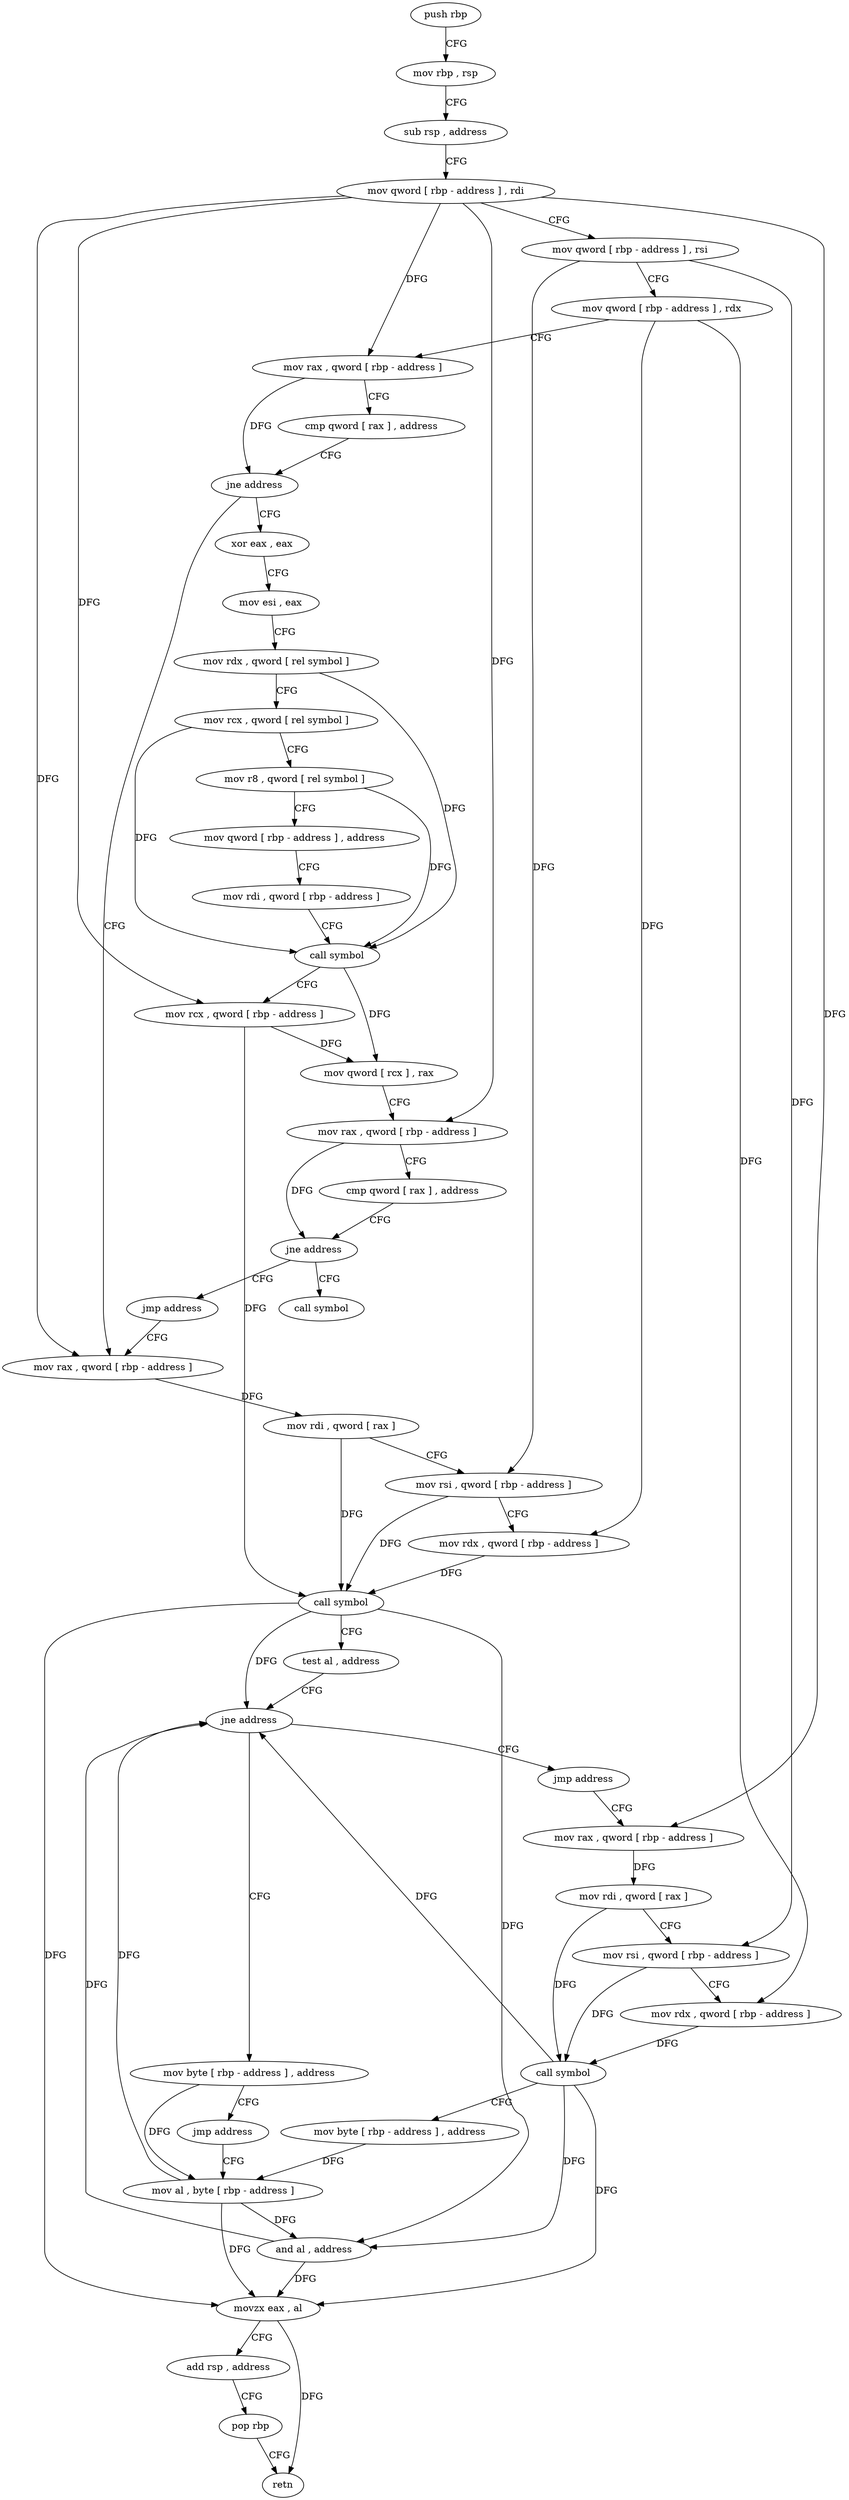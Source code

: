 digraph "func" {
"214304" [label = "push rbp" ]
"214305" [label = "mov rbp , rsp" ]
"214308" [label = "sub rsp , address" ]
"214312" [label = "mov qword [ rbp - address ] , rdi" ]
"214316" [label = "mov qword [ rbp - address ] , rsi" ]
"214320" [label = "mov qword [ rbp - address ] , rdx" ]
"214324" [label = "mov rax , qword [ rbp - address ]" ]
"214328" [label = "cmp qword [ rax ] , address" ]
"214332" [label = "jne address" ]
"214411" [label = "mov rax , qword [ rbp - address ]" ]
"214338" [label = "xor eax , eax" ]
"214415" [label = "mov rdi , qword [ rax ]" ]
"214418" [label = "mov rsi , qword [ rbp - address ]" ]
"214422" [label = "mov rdx , qword [ rbp - address ]" ]
"214426" [label = "call symbol" ]
"214431" [label = "test al , address" ]
"214433" [label = "jne address" ]
"214444" [label = "mov byte [ rbp - address ] , address" ]
"214439" [label = "jmp address" ]
"214340" [label = "mov esi , eax" ]
"214342" [label = "mov rdx , qword [ rel symbol ]" ]
"214349" [label = "mov rcx , qword [ rel symbol ]" ]
"214356" [label = "mov r8 , qword [ rel symbol ]" ]
"214363" [label = "mov qword [ rbp - address ] , address" ]
"214371" [label = "mov rdi , qword [ rbp - address ]" ]
"214375" [label = "call symbol" ]
"214380" [label = "mov rcx , qword [ rbp - address ]" ]
"214384" [label = "mov qword [ rcx ] , rax" ]
"214387" [label = "mov rax , qword [ rbp - address ]" ]
"214391" [label = "cmp qword [ rax ] , address" ]
"214395" [label = "jne address" ]
"214406" [label = "jmp address" ]
"214401" [label = "call symbol" ]
"214448" [label = "jmp address" ]
"214477" [label = "mov al , byte [ rbp - address ]" ]
"214453" [label = "mov rax , qword [ rbp - address ]" ]
"214480" [label = "and al , address" ]
"214482" [label = "movzx eax , al" ]
"214485" [label = "add rsp , address" ]
"214489" [label = "pop rbp" ]
"214490" [label = "retn" ]
"214457" [label = "mov rdi , qword [ rax ]" ]
"214460" [label = "mov rsi , qword [ rbp - address ]" ]
"214464" [label = "mov rdx , qword [ rbp - address ]" ]
"214468" [label = "call symbol" ]
"214473" [label = "mov byte [ rbp - address ] , address" ]
"214304" -> "214305" [ label = "CFG" ]
"214305" -> "214308" [ label = "CFG" ]
"214308" -> "214312" [ label = "CFG" ]
"214312" -> "214316" [ label = "CFG" ]
"214312" -> "214324" [ label = "DFG" ]
"214312" -> "214411" [ label = "DFG" ]
"214312" -> "214380" [ label = "DFG" ]
"214312" -> "214387" [ label = "DFG" ]
"214312" -> "214453" [ label = "DFG" ]
"214316" -> "214320" [ label = "CFG" ]
"214316" -> "214418" [ label = "DFG" ]
"214316" -> "214460" [ label = "DFG" ]
"214320" -> "214324" [ label = "CFG" ]
"214320" -> "214422" [ label = "DFG" ]
"214320" -> "214464" [ label = "DFG" ]
"214324" -> "214328" [ label = "CFG" ]
"214324" -> "214332" [ label = "DFG" ]
"214328" -> "214332" [ label = "CFG" ]
"214332" -> "214411" [ label = "CFG" ]
"214332" -> "214338" [ label = "CFG" ]
"214411" -> "214415" [ label = "DFG" ]
"214338" -> "214340" [ label = "CFG" ]
"214415" -> "214418" [ label = "CFG" ]
"214415" -> "214426" [ label = "DFG" ]
"214418" -> "214422" [ label = "CFG" ]
"214418" -> "214426" [ label = "DFG" ]
"214422" -> "214426" [ label = "DFG" ]
"214426" -> "214431" [ label = "CFG" ]
"214426" -> "214433" [ label = "DFG" ]
"214426" -> "214480" [ label = "DFG" ]
"214426" -> "214482" [ label = "DFG" ]
"214431" -> "214433" [ label = "CFG" ]
"214433" -> "214444" [ label = "CFG" ]
"214433" -> "214439" [ label = "CFG" ]
"214444" -> "214448" [ label = "CFG" ]
"214444" -> "214477" [ label = "DFG" ]
"214439" -> "214453" [ label = "CFG" ]
"214340" -> "214342" [ label = "CFG" ]
"214342" -> "214349" [ label = "CFG" ]
"214342" -> "214375" [ label = "DFG" ]
"214349" -> "214356" [ label = "CFG" ]
"214349" -> "214375" [ label = "DFG" ]
"214356" -> "214363" [ label = "CFG" ]
"214356" -> "214375" [ label = "DFG" ]
"214363" -> "214371" [ label = "CFG" ]
"214371" -> "214375" [ label = "CFG" ]
"214375" -> "214380" [ label = "CFG" ]
"214375" -> "214384" [ label = "DFG" ]
"214380" -> "214384" [ label = "DFG" ]
"214380" -> "214426" [ label = "DFG" ]
"214384" -> "214387" [ label = "CFG" ]
"214387" -> "214391" [ label = "CFG" ]
"214387" -> "214395" [ label = "DFG" ]
"214391" -> "214395" [ label = "CFG" ]
"214395" -> "214406" [ label = "CFG" ]
"214395" -> "214401" [ label = "CFG" ]
"214406" -> "214411" [ label = "CFG" ]
"214448" -> "214477" [ label = "CFG" ]
"214477" -> "214480" [ label = "DFG" ]
"214477" -> "214433" [ label = "DFG" ]
"214477" -> "214482" [ label = "DFG" ]
"214453" -> "214457" [ label = "DFG" ]
"214480" -> "214482" [ label = "DFG" ]
"214480" -> "214433" [ label = "DFG" ]
"214482" -> "214485" [ label = "CFG" ]
"214482" -> "214490" [ label = "DFG" ]
"214485" -> "214489" [ label = "CFG" ]
"214489" -> "214490" [ label = "CFG" ]
"214457" -> "214460" [ label = "CFG" ]
"214457" -> "214468" [ label = "DFG" ]
"214460" -> "214464" [ label = "CFG" ]
"214460" -> "214468" [ label = "DFG" ]
"214464" -> "214468" [ label = "DFG" ]
"214468" -> "214473" [ label = "CFG" ]
"214468" -> "214433" [ label = "DFG" ]
"214468" -> "214480" [ label = "DFG" ]
"214468" -> "214482" [ label = "DFG" ]
"214473" -> "214477" [ label = "DFG" ]
}
